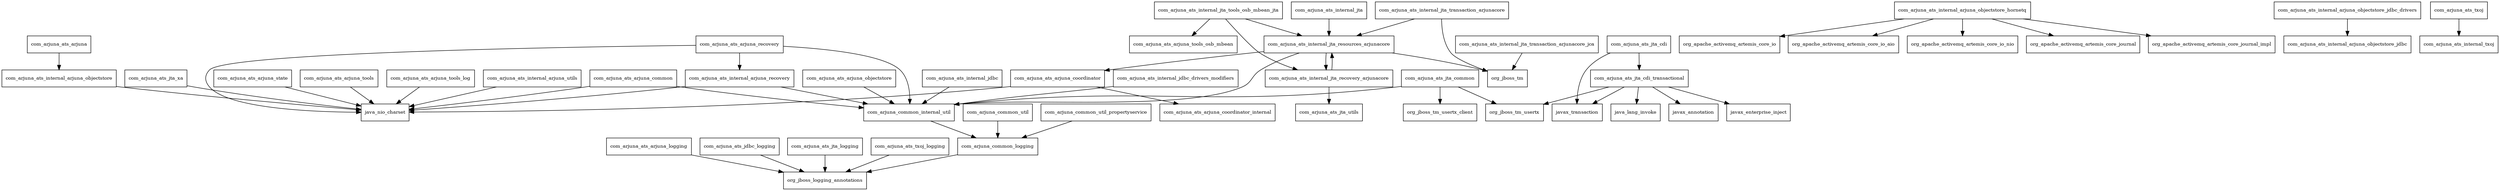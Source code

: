 digraph narayana_jta_5_5_24_Final_package_dependencies {
  node [shape = box, fontsize=10.0];
  com_arjuna_ats_arjuna -> com_arjuna_ats_internal_arjuna_objectstore;
  com_arjuna_ats_arjuna_common -> com_arjuna_common_internal_util;
  com_arjuna_ats_arjuna_common -> java_nio_charset;
  com_arjuna_ats_arjuna_coordinator -> com_arjuna_ats_arjuna_coordinator_internal;
  com_arjuna_ats_arjuna_coordinator -> java_nio_charset;
  com_arjuna_ats_arjuna_logging -> org_jboss_logging_annotations;
  com_arjuna_ats_arjuna_objectstore -> com_arjuna_common_internal_util;
  com_arjuna_ats_arjuna_recovery -> com_arjuna_ats_internal_arjuna_recovery;
  com_arjuna_ats_arjuna_recovery -> com_arjuna_common_internal_util;
  com_arjuna_ats_arjuna_recovery -> java_nio_charset;
  com_arjuna_ats_arjuna_state -> java_nio_charset;
  com_arjuna_ats_arjuna_tools -> java_nio_charset;
  com_arjuna_ats_arjuna_tools_log -> java_nio_charset;
  com_arjuna_ats_internal_arjuna_objectstore -> java_nio_charset;
  com_arjuna_ats_internal_arjuna_objectstore_hornetq -> org_apache_activemq_artemis_core_io;
  com_arjuna_ats_internal_arjuna_objectstore_hornetq -> org_apache_activemq_artemis_core_io_aio;
  com_arjuna_ats_internal_arjuna_objectstore_hornetq -> org_apache_activemq_artemis_core_io_nio;
  com_arjuna_ats_internal_arjuna_objectstore_hornetq -> org_apache_activemq_artemis_core_journal;
  com_arjuna_ats_internal_arjuna_objectstore_hornetq -> org_apache_activemq_artemis_core_journal_impl;
  com_arjuna_ats_internal_arjuna_objectstore_jdbc_drivers -> com_arjuna_ats_internal_arjuna_objectstore_jdbc;
  com_arjuna_ats_internal_arjuna_recovery -> com_arjuna_common_internal_util;
  com_arjuna_ats_internal_arjuna_recovery -> java_nio_charset;
  com_arjuna_ats_internal_arjuna_utils -> java_nio_charset;
  com_arjuna_ats_internal_jdbc -> com_arjuna_common_internal_util;
  com_arjuna_ats_internal_jdbc_drivers_modifiers -> com_arjuna_common_internal_util;
  com_arjuna_ats_internal_jta -> com_arjuna_ats_internal_jta_resources_arjunacore;
  com_arjuna_ats_internal_jta_recovery_arjunacore -> com_arjuna_ats_internal_jta_resources_arjunacore;
  com_arjuna_ats_internal_jta_recovery_arjunacore -> com_arjuna_ats_jta_utils;
  com_arjuna_ats_internal_jta_resources_arjunacore -> com_arjuna_ats_arjuna_coordinator;
  com_arjuna_ats_internal_jta_resources_arjunacore -> com_arjuna_ats_internal_jta_recovery_arjunacore;
  com_arjuna_ats_internal_jta_resources_arjunacore -> com_arjuna_common_internal_util;
  com_arjuna_ats_internal_jta_resources_arjunacore -> org_jboss_tm;
  com_arjuna_ats_internal_jta_tools_osb_mbean_jta -> com_arjuna_ats_arjuna_tools_osb_mbean;
  com_arjuna_ats_internal_jta_tools_osb_mbean_jta -> com_arjuna_ats_internal_jta_recovery_arjunacore;
  com_arjuna_ats_internal_jta_tools_osb_mbean_jta -> com_arjuna_ats_internal_jta_resources_arjunacore;
  com_arjuna_ats_internal_jta_transaction_arjunacore -> com_arjuna_ats_internal_jta_resources_arjunacore;
  com_arjuna_ats_internal_jta_transaction_arjunacore -> org_jboss_tm;
  com_arjuna_ats_internal_jta_transaction_arjunacore_jca -> org_jboss_tm;
  com_arjuna_ats_jdbc_logging -> org_jboss_logging_annotations;
  com_arjuna_ats_jta_cdi -> com_arjuna_ats_jta_cdi_transactional;
  com_arjuna_ats_jta_cdi -> javax_transaction;
  com_arjuna_ats_jta_cdi_transactional -> java_lang_invoke;
  com_arjuna_ats_jta_cdi_transactional -> javax_annotation;
  com_arjuna_ats_jta_cdi_transactional -> javax_enterprise_inject;
  com_arjuna_ats_jta_cdi_transactional -> javax_transaction;
  com_arjuna_ats_jta_cdi_transactional -> org_jboss_tm_usertx;
  com_arjuna_ats_jta_common -> com_arjuna_common_internal_util;
  com_arjuna_ats_jta_common -> org_jboss_tm_usertx;
  com_arjuna_ats_jta_common -> org_jboss_tm_usertx_client;
  com_arjuna_ats_jta_logging -> org_jboss_logging_annotations;
  com_arjuna_ats_jta_xa -> java_nio_charset;
  com_arjuna_ats_txoj -> com_arjuna_ats_internal_txoj;
  com_arjuna_ats_txoj_logging -> org_jboss_logging_annotations;
  com_arjuna_common_internal_util -> com_arjuna_common_logging;
  com_arjuna_common_logging -> org_jboss_logging_annotations;
  com_arjuna_common_util -> com_arjuna_common_logging;
  com_arjuna_common_util_propertyservice -> com_arjuna_common_logging;
}
